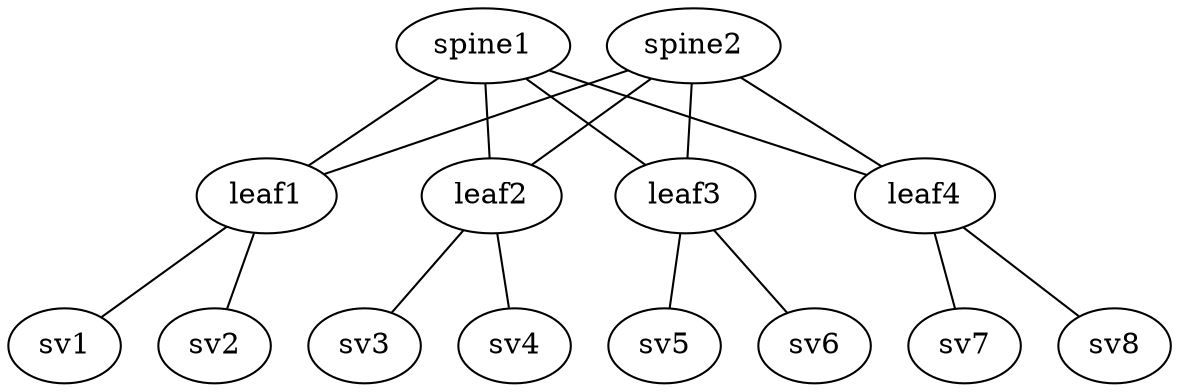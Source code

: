 digraph  {
	spine1[class="router"];
	spine2[class="router"];
	leaf1[class="router"];
	leaf2[class="router"];
	leaf3[class="router"];
	leaf4[class="router"];
	sv1[class="server"];
	sv2[class="server"];
	sv3[class="server"];
	sv4[class="server"];
	sv5[class="server"];
	sv6[class="server"];
	sv7[class="server"];
	sv8[class="server"];

	spine1:dn1->leaf1:up1[dir="none", class="ip_net=10.0.0.0/24"];
	spine1:dn2->leaf2:up1[dir="none", class="ip_net=10.0.1.0/24"];
	spine1:dn3->leaf3:up1[dir="none", class="ip_net=10.0.2.0/24"];
	spine1:dn4->leaf4:up1[dir="none", class="ip_net=10.0.3.0/24"];
	spine2:dn1->leaf1:up2[dir="none", class="ip_net=10.0.4.0/24"];
	spine2:dn2->leaf2:up2[dir="none", class="ip_net=10.0.5.0/24"];
	spine2:dn3->leaf3:up2[dir="none", class="ip_net=10.0.6.0/24"];
	spine2:dn4->leaf4:up2[dir="none", class="ip_net=10.0.7.0/24"];
	
	leaf1:dn1->sv1[dir="none"];
	leaf1:dn2->sv2[dir="none"];
	leaf2:dn1->sv3[dir="none"];
	leaf2:dn2->sv4[dir="none"];
	leaf3:dn1->sv5[dir="none"];
	leaf3:dn2->sv6[dir="none"];
	leaf4:dn1->sv7[dir="none"];
	leaf4:dn2->sv8[dir="none"];
}
